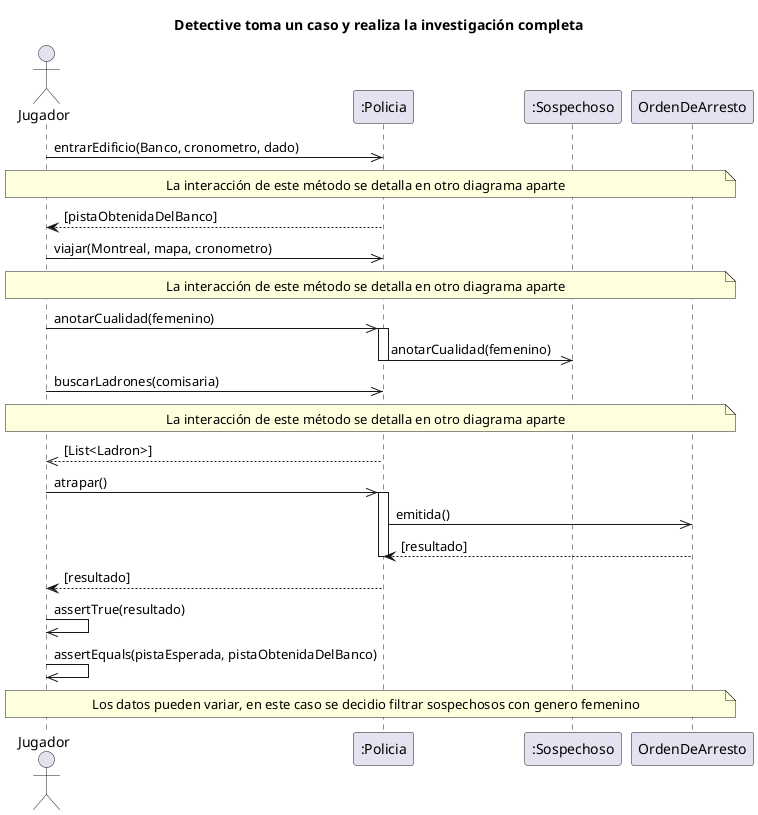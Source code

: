 @startuml
title Detective toma un caso y realiza la investigación completa

actor "Jugador" as AlgoThief
participant ":Policia" as Policia
participant ":Sospechoso" as Sospechoso
participant "OrdenDeArresto" as Orden


AlgoThief ->> Policia : entrarEdificio(Banco, cronometro, dado)
note across : La interacción de este método se detalla en otro diagrama aparte

Policia --> AlgoThief : [pistaObtenidaDelBanco]


AlgoThief ->> Policia : viajar(Montreal, mapa, cronometro)
note across : La interacción de este método se detalla en otro diagrama aparte

AlgoThief ->> Policia : anotarCualidad(femenino)
activate Policia
    Policia ->> Sospechoso : anotarCualidad(femenino)
deactivate Policia
AlgoThief ->> Policia : buscarLadrones(comisaria)
note across : La interacción de este método se detalla en otro diagrama aparte
return[List<Ladron>]

AlgoThief ->> Policia : atrapar()
activate Policia
    Policia ->> Orden : emitida()
    Orden --> Policia : [resultado]
deactivate Policia
Policia --> AlgoThief : [resultado]
AlgoThief ->> AlgoThief : assertTrue(resultado)
AlgoThief ->> AlgoThief : assertEquals(pistaEsperada, pistaObtenidaDelBanco)

note across: Los datos pueden variar, en este caso se decidio filtrar sospechosos con genero femenino


@enduml